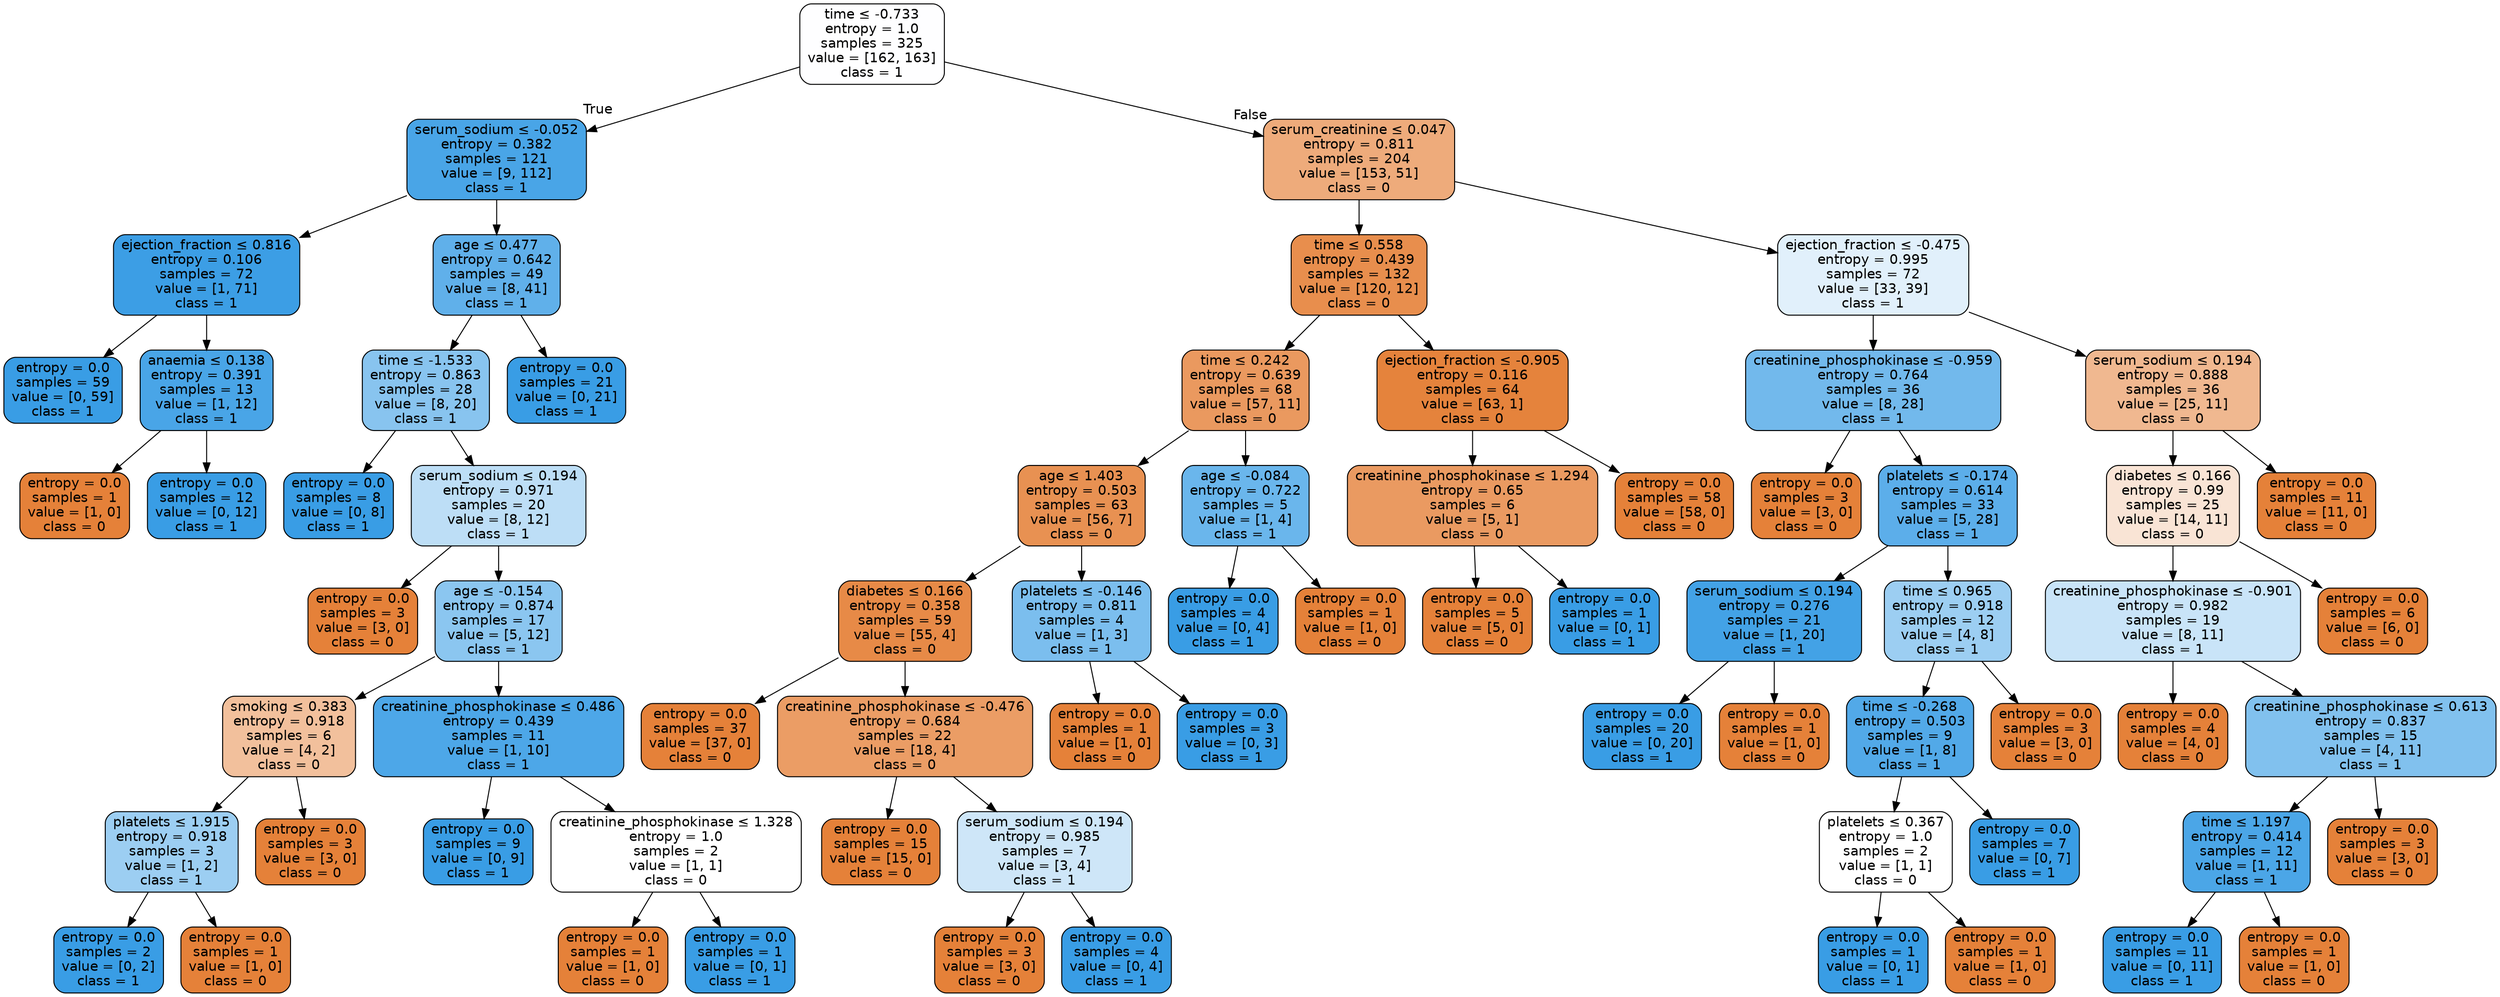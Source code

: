 digraph Tree {
node [shape=box, style="filled, rounded", color="black", fontname=helvetica] ;
edge [fontname=helvetica] ;
0 [label=<time &le; -0.733<br/>entropy = 1.0<br/>samples = 325<br/>value = [162, 163]<br/>class = 1>, fillcolor="#fefeff"] ;
1 [label=<serum_sodium &le; -0.052<br/>entropy = 0.382<br/>samples = 121<br/>value = [9, 112]<br/>class = 1>, fillcolor="#49a5e7"] ;
0 -> 1 [labeldistance=2.5, labelangle=45, headlabel="True"] ;
2 [label=<ejection_fraction &le; 0.816<br/>entropy = 0.106<br/>samples = 72<br/>value = [1, 71]<br/>class = 1>, fillcolor="#3c9ee5"] ;
1 -> 2 ;
3 [label=<entropy = 0.0<br/>samples = 59<br/>value = [0, 59]<br/>class = 1>, fillcolor="#399de5"] ;
2 -> 3 ;
4 [label=<anaemia &le; 0.138<br/>entropy = 0.391<br/>samples = 13<br/>value = [1, 12]<br/>class = 1>, fillcolor="#49a5e7"] ;
2 -> 4 ;
5 [label=<entropy = 0.0<br/>samples = 1<br/>value = [1, 0]<br/>class = 0>, fillcolor="#e58139"] ;
4 -> 5 ;
6 [label=<entropy = 0.0<br/>samples = 12<br/>value = [0, 12]<br/>class = 1>, fillcolor="#399de5"] ;
4 -> 6 ;
7 [label=<age &le; 0.477<br/>entropy = 0.642<br/>samples = 49<br/>value = [8, 41]<br/>class = 1>, fillcolor="#60b0ea"] ;
1 -> 7 ;
8 [label=<time &le; -1.533<br/>entropy = 0.863<br/>samples = 28<br/>value = [8, 20]<br/>class = 1>, fillcolor="#88c4ef"] ;
7 -> 8 ;
9 [label=<entropy = 0.0<br/>samples = 8<br/>value = [0, 8]<br/>class = 1>, fillcolor="#399de5"] ;
8 -> 9 ;
10 [label=<serum_sodium &le; 0.194<br/>entropy = 0.971<br/>samples = 20<br/>value = [8, 12]<br/>class = 1>, fillcolor="#bddef6"] ;
8 -> 10 ;
11 [label=<entropy = 0.0<br/>samples = 3<br/>value = [3, 0]<br/>class = 0>, fillcolor="#e58139"] ;
10 -> 11 ;
12 [label=<age &le; -0.154<br/>entropy = 0.874<br/>samples = 17<br/>value = [5, 12]<br/>class = 1>, fillcolor="#8bc6f0"] ;
10 -> 12 ;
13 [label=<smoking &le; 0.383<br/>entropy = 0.918<br/>samples = 6<br/>value = [4, 2]<br/>class = 0>, fillcolor="#f2c09c"] ;
12 -> 13 ;
14 [label=<platelets &le; 1.915<br/>entropy = 0.918<br/>samples = 3<br/>value = [1, 2]<br/>class = 1>, fillcolor="#9ccef2"] ;
13 -> 14 ;
15 [label=<entropy = 0.0<br/>samples = 2<br/>value = [0, 2]<br/>class = 1>, fillcolor="#399de5"] ;
14 -> 15 ;
16 [label=<entropy = 0.0<br/>samples = 1<br/>value = [1, 0]<br/>class = 0>, fillcolor="#e58139"] ;
14 -> 16 ;
17 [label=<entropy = 0.0<br/>samples = 3<br/>value = [3, 0]<br/>class = 0>, fillcolor="#e58139"] ;
13 -> 17 ;
18 [label=<creatinine_phosphokinase &le; 0.486<br/>entropy = 0.439<br/>samples = 11<br/>value = [1, 10]<br/>class = 1>, fillcolor="#4da7e8"] ;
12 -> 18 ;
19 [label=<entropy = 0.0<br/>samples = 9<br/>value = [0, 9]<br/>class = 1>, fillcolor="#399de5"] ;
18 -> 19 ;
20 [label=<creatinine_phosphokinase &le; 1.328<br/>entropy = 1.0<br/>samples = 2<br/>value = [1, 1]<br/>class = 0>, fillcolor="#ffffff"] ;
18 -> 20 ;
21 [label=<entropy = 0.0<br/>samples = 1<br/>value = [1, 0]<br/>class = 0>, fillcolor="#e58139"] ;
20 -> 21 ;
22 [label=<entropy = 0.0<br/>samples = 1<br/>value = [0, 1]<br/>class = 1>, fillcolor="#399de5"] ;
20 -> 22 ;
23 [label=<entropy = 0.0<br/>samples = 21<br/>value = [0, 21]<br/>class = 1>, fillcolor="#399de5"] ;
7 -> 23 ;
24 [label=<serum_creatinine &le; 0.047<br/>entropy = 0.811<br/>samples = 204<br/>value = [153, 51]<br/>class = 0>, fillcolor="#eeab7b"] ;
0 -> 24 [labeldistance=2.5, labelangle=-45, headlabel="False"] ;
25 [label=<time &le; 0.558<br/>entropy = 0.439<br/>samples = 132<br/>value = [120, 12]<br/>class = 0>, fillcolor="#e88e4d"] ;
24 -> 25 ;
26 [label=<time &le; 0.242<br/>entropy = 0.639<br/>samples = 68<br/>value = [57, 11]<br/>class = 0>, fillcolor="#ea995f"] ;
25 -> 26 ;
27 [label=<age &le; 1.403<br/>entropy = 0.503<br/>samples = 63<br/>value = [56, 7]<br/>class = 0>, fillcolor="#e89152"] ;
26 -> 27 ;
28 [label=<diabetes &le; 0.166<br/>entropy = 0.358<br/>samples = 59<br/>value = [55, 4]<br/>class = 0>, fillcolor="#e78a47"] ;
27 -> 28 ;
29 [label=<entropy = 0.0<br/>samples = 37<br/>value = [37, 0]<br/>class = 0>, fillcolor="#e58139"] ;
28 -> 29 ;
30 [label=<creatinine_phosphokinase &le; -0.476<br/>entropy = 0.684<br/>samples = 22<br/>value = [18, 4]<br/>class = 0>, fillcolor="#eb9d65"] ;
28 -> 30 ;
31 [label=<entropy = 0.0<br/>samples = 15<br/>value = [15, 0]<br/>class = 0>, fillcolor="#e58139"] ;
30 -> 31 ;
32 [label=<serum_sodium &le; 0.194<br/>entropy = 0.985<br/>samples = 7<br/>value = [3, 4]<br/>class = 1>, fillcolor="#cee6f8"] ;
30 -> 32 ;
33 [label=<entropy = 0.0<br/>samples = 3<br/>value = [3, 0]<br/>class = 0>, fillcolor="#e58139"] ;
32 -> 33 ;
34 [label=<entropy = 0.0<br/>samples = 4<br/>value = [0, 4]<br/>class = 1>, fillcolor="#399de5"] ;
32 -> 34 ;
35 [label=<platelets &le; -0.146<br/>entropy = 0.811<br/>samples = 4<br/>value = [1, 3]<br/>class = 1>, fillcolor="#7bbeee"] ;
27 -> 35 ;
36 [label=<entropy = 0.0<br/>samples = 1<br/>value = [1, 0]<br/>class = 0>, fillcolor="#e58139"] ;
35 -> 36 ;
37 [label=<entropy = 0.0<br/>samples = 3<br/>value = [0, 3]<br/>class = 1>, fillcolor="#399de5"] ;
35 -> 37 ;
38 [label=<age &le; -0.084<br/>entropy = 0.722<br/>samples = 5<br/>value = [1, 4]<br/>class = 1>, fillcolor="#6ab6ec"] ;
26 -> 38 ;
39 [label=<entropy = 0.0<br/>samples = 4<br/>value = [0, 4]<br/>class = 1>, fillcolor="#399de5"] ;
38 -> 39 ;
40 [label=<entropy = 0.0<br/>samples = 1<br/>value = [1, 0]<br/>class = 0>, fillcolor="#e58139"] ;
38 -> 40 ;
41 [label=<ejection_fraction &le; -0.905<br/>entropy = 0.116<br/>samples = 64<br/>value = [63, 1]<br/>class = 0>, fillcolor="#e5833c"] ;
25 -> 41 ;
42 [label=<creatinine_phosphokinase &le; 1.294<br/>entropy = 0.65<br/>samples = 6<br/>value = [5, 1]<br/>class = 0>, fillcolor="#ea9a61"] ;
41 -> 42 ;
43 [label=<entropy = 0.0<br/>samples = 5<br/>value = [5, 0]<br/>class = 0>, fillcolor="#e58139"] ;
42 -> 43 ;
44 [label=<entropy = 0.0<br/>samples = 1<br/>value = [0, 1]<br/>class = 1>, fillcolor="#399de5"] ;
42 -> 44 ;
45 [label=<entropy = 0.0<br/>samples = 58<br/>value = [58, 0]<br/>class = 0>, fillcolor="#e58139"] ;
41 -> 45 ;
46 [label=<ejection_fraction &le; -0.475<br/>entropy = 0.995<br/>samples = 72<br/>value = [33, 39]<br/>class = 1>, fillcolor="#e1f0fb"] ;
24 -> 46 ;
47 [label=<creatinine_phosphokinase &le; -0.959<br/>entropy = 0.764<br/>samples = 36<br/>value = [8, 28]<br/>class = 1>, fillcolor="#72b9ec"] ;
46 -> 47 ;
48 [label=<entropy = 0.0<br/>samples = 3<br/>value = [3, 0]<br/>class = 0>, fillcolor="#e58139"] ;
47 -> 48 ;
49 [label=<platelets &le; -0.174<br/>entropy = 0.614<br/>samples = 33<br/>value = [5, 28]<br/>class = 1>, fillcolor="#5caeea"] ;
47 -> 49 ;
50 [label=<serum_sodium &le; 0.194<br/>entropy = 0.276<br/>samples = 21<br/>value = [1, 20]<br/>class = 1>, fillcolor="#43a2e6"] ;
49 -> 50 ;
51 [label=<entropy = 0.0<br/>samples = 20<br/>value = [0, 20]<br/>class = 1>, fillcolor="#399de5"] ;
50 -> 51 ;
52 [label=<entropy = 0.0<br/>samples = 1<br/>value = [1, 0]<br/>class = 0>, fillcolor="#e58139"] ;
50 -> 52 ;
53 [label=<time &le; 0.965<br/>entropy = 0.918<br/>samples = 12<br/>value = [4, 8]<br/>class = 1>, fillcolor="#9ccef2"] ;
49 -> 53 ;
54 [label=<time &le; -0.268<br/>entropy = 0.503<br/>samples = 9<br/>value = [1, 8]<br/>class = 1>, fillcolor="#52a9e8"] ;
53 -> 54 ;
55 [label=<platelets &le; 0.367<br/>entropy = 1.0<br/>samples = 2<br/>value = [1, 1]<br/>class = 0>, fillcolor="#ffffff"] ;
54 -> 55 ;
56 [label=<entropy = 0.0<br/>samples = 1<br/>value = [0, 1]<br/>class = 1>, fillcolor="#399de5"] ;
55 -> 56 ;
57 [label=<entropy = 0.0<br/>samples = 1<br/>value = [1, 0]<br/>class = 0>, fillcolor="#e58139"] ;
55 -> 57 ;
58 [label=<entropy = 0.0<br/>samples = 7<br/>value = [0, 7]<br/>class = 1>, fillcolor="#399de5"] ;
54 -> 58 ;
59 [label=<entropy = 0.0<br/>samples = 3<br/>value = [3, 0]<br/>class = 0>, fillcolor="#e58139"] ;
53 -> 59 ;
60 [label=<serum_sodium &le; 0.194<br/>entropy = 0.888<br/>samples = 36<br/>value = [25, 11]<br/>class = 0>, fillcolor="#f0b890"] ;
46 -> 60 ;
61 [label=<diabetes &le; 0.166<br/>entropy = 0.99<br/>samples = 25<br/>value = [14, 11]<br/>class = 0>, fillcolor="#f9e4d5"] ;
60 -> 61 ;
62 [label=<creatinine_phosphokinase &le; -0.901<br/>entropy = 0.982<br/>samples = 19<br/>value = [8, 11]<br/>class = 1>, fillcolor="#c9e4f8"] ;
61 -> 62 ;
63 [label=<entropy = 0.0<br/>samples = 4<br/>value = [4, 0]<br/>class = 0>, fillcolor="#e58139"] ;
62 -> 63 ;
64 [label=<creatinine_phosphokinase &le; 0.613<br/>entropy = 0.837<br/>samples = 15<br/>value = [4, 11]<br/>class = 1>, fillcolor="#81c1ee"] ;
62 -> 64 ;
65 [label=<time &le; 1.197<br/>entropy = 0.414<br/>samples = 12<br/>value = [1, 11]<br/>class = 1>, fillcolor="#4ba6e7"] ;
64 -> 65 ;
66 [label=<entropy = 0.0<br/>samples = 11<br/>value = [0, 11]<br/>class = 1>, fillcolor="#399de5"] ;
65 -> 66 ;
67 [label=<entropy = 0.0<br/>samples = 1<br/>value = [1, 0]<br/>class = 0>, fillcolor="#e58139"] ;
65 -> 67 ;
68 [label=<entropy = 0.0<br/>samples = 3<br/>value = [3, 0]<br/>class = 0>, fillcolor="#e58139"] ;
64 -> 68 ;
69 [label=<entropy = 0.0<br/>samples = 6<br/>value = [6, 0]<br/>class = 0>, fillcolor="#e58139"] ;
61 -> 69 ;
70 [label=<entropy = 0.0<br/>samples = 11<br/>value = [11, 0]<br/>class = 0>, fillcolor="#e58139"] ;
60 -> 70 ;
}